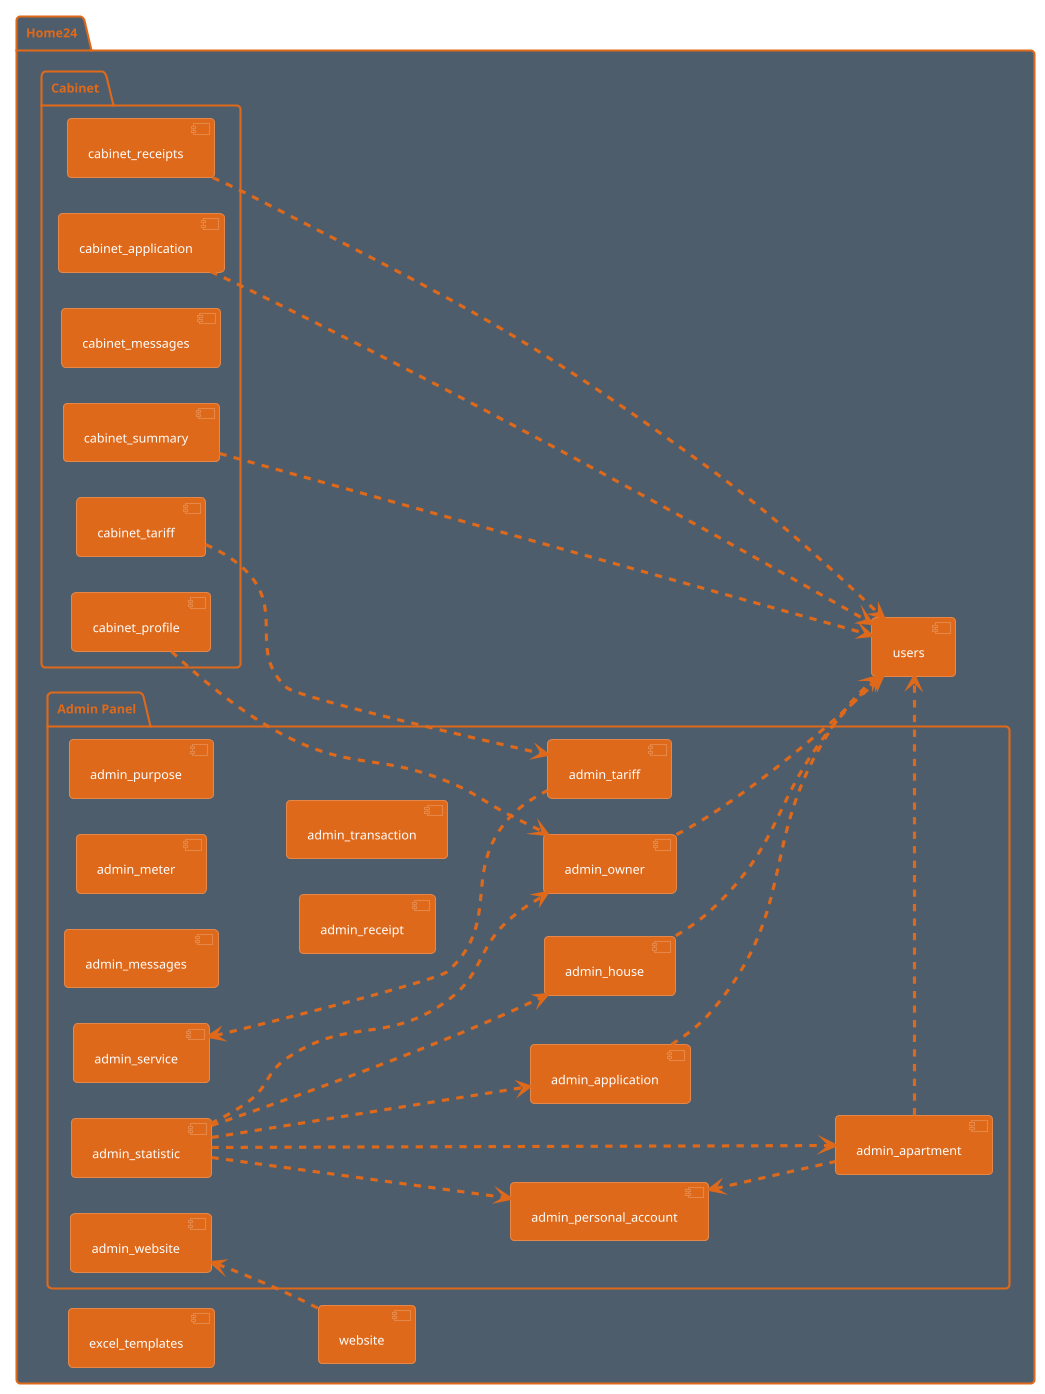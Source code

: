 @startuml
!theme superhero
left to right direction
package "Home24" {
package "Admin Panel" {
  [admin_statistic]
  [admin_apartment]
  [admin_application]
  [admin_house]
  [admin_messages]
  [admin_meter]
  [admin_owner]
  [admin_personal_account]
  [admin_purpose]
  [admin_receipt]
  [admin_service]
  [admin_tariff]
  [admin_transaction]
  [admin_website]
}
package "Cabinet" {
  [cabinet_application]
  [cabinet_messages]
  [cabinet_profile]
  [cabinet_receipts]
  [cabinet_summary]
  [cabinet_tariff]
}
  [excel_templates]
  [users]
  [website]
}
    [admin_statistic] ...> [admin_personal_account]
        [admin_statistic] ...> [admin_application]
        [admin_statistic] ...> [admin_house]
        [admin_statistic] ...> [admin_owner]
        [admin_statistic] ...> [admin_apartment]
        [admin_personal_account] <... [admin_apartment]
        [admin_owner] ..down.> [users]
        [admin_application] ..down.> [users]
        [admin_house] ..up.> [users]
        [admin_tariff] ..up.> [admin_service]
        [admin_apartment] ..down.> [users]
        [website] .up.>[admin_website]
        [cabinet_tariff] ..right.> [admin_tariff]


        [cabinet_profile] ...> [admin_owner]

        [cabinet_application] ...> [users]
        [cabinet_summary] ...> [users]
        [cabinet_receipts] ...> [users]
@enduml